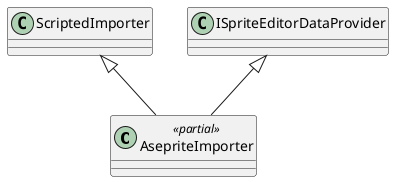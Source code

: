 @startuml
class AsepriteImporter <<partial>> {
}
ScriptedImporter <|-- AsepriteImporter
ISpriteEditorDataProvider <|-- AsepriteImporter
@enduml
